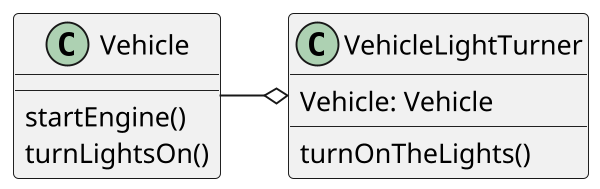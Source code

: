 @startuml exercice-isp
scale 600*600
hide footbox

class Vehicle {
    startEngine()
    turnLightsOn()
}

class VehicleLightTurner  {
    Vehicle: Vehicle
    turnOnTheLights()
}

Vehicle -o VehicleLightTurner

@enduml